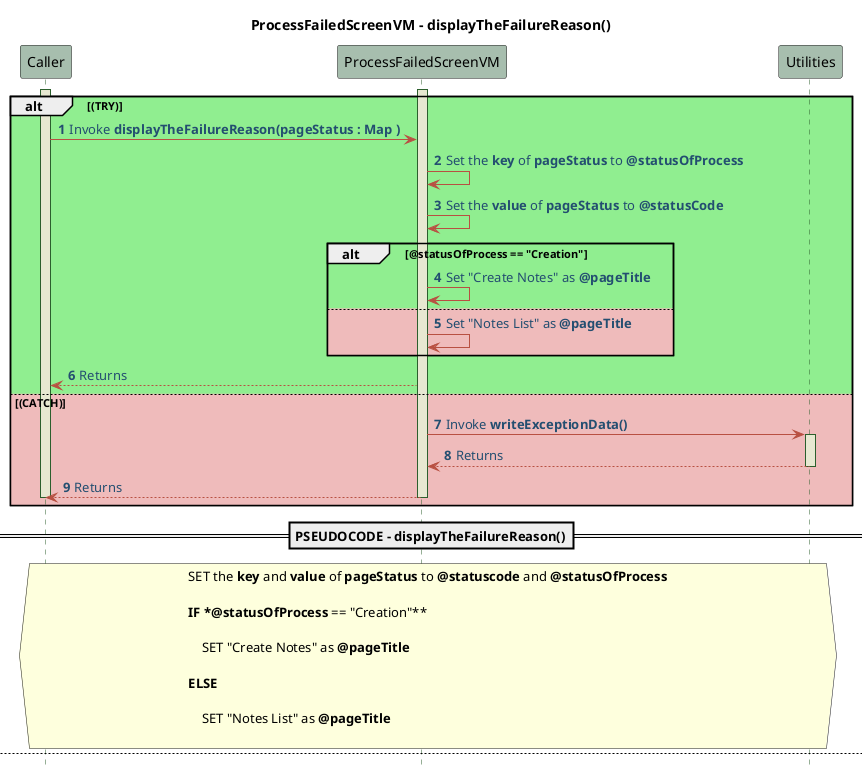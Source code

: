 @startuml ProcessFailedScreenVM - sequence - Pseudo 
!define POSITIVERESPONSE 90EE90

!define NEGATIVEERESPONSE EFBBBB

!define NUETRALRESPONSE F2DC79

skinparam sequence{
    ParticipantBackgroundColor #A7BEAE

    LifeLineBackgroundColor #E7E8D1

    LifeLineBorderColor #2C5F2D

    ActorBackgroundColor #FC766AFF

    ActorBorderColor #FC766AFF

    ArrowColor #B85042

    ArrowFontColor #234E70

}

title ProcessFailedScreenVM - displayTheFailureReason() 
autonumber 1
hide footbox 
activate Caller 
activate ProcessFailedScreenVM 
alt #POSITIVERESPONSE (TRY)
Caller -> ProcessFailedScreenVM : Invoke **displayTheFailureReason(pageStatus : Map )**
ProcessFailedScreenVM -> ProcessFailedScreenVM : Set the **key** of **pageStatus** to **@statusOfProcess**
ProcessFailedScreenVM -> ProcessFailedScreenVM : Set the **value** of **pageStatus** to **@statusCode**
alt #POSITIVERESPONSE **@statusOfProcess** == "Creation"
    ProcessFailedScreenVM -> ProcessFailedScreenVM : Set "Create Notes" as **@pageTitle**
Else #NEGATIVEERESPONSE
    ProcessFailedScreenVM -> ProcessFailedScreenVM : Set "Notes List" as **@pageTitle**
end 
ProcessFailedScreenVM --> Caller : Returns 
else #NEGATIVEERESPONSE (CATCH)
ProcessFailedScreenVM -> Utilities : Invoke **writeExceptionData()**
activate Utilities 
Utilities --> ProcessFailedScreenVM : Returns 
deactivate Utilities
ProcessFailedScreenVM --> Caller : Returns
deactivate Caller 
deactivate ProcessFailedScreenVM 
end 

==PSEUDOCODE - displayTheFailureReason()==
hnote across 
    SET the **key** and **value** of **pageStatus** to **@statuscode** and **@statusOfProcess**

    **IF *@statusOfProcess** == "Creation"**

        SET "Create Notes" as **@pageTitle**

    **ELSE**
    
        SET "Notes List" as **@pageTitle**

end hnote 


newpage ProcessFailedScreenVM - navigateToHomeScreen()
autonumber 1
hide footbox 
Caller -> ProcessFailedScreenVM : Invoke **navigateToHomeScreen()**
activate Caller 
activate ProcessFailedScreenVM
alt #POSITIVERESPONSE (TRY)
ProcessFailedScreenVM -> ProcessFailedScreenVM : Push the **HomeScreen.config** to the **navigationStream** 
ProcessFailedScreenVM --> Caller : Returns
else #NEGATIVEERESPONSE (CATCH)
ProcessFailedScreenVM -> Utilities : Invoke **writeExceptionData()**
activate Utilities 
Utilities --> ProcessFailedScreenVM : Returns 
deactivate Utilities
ProcessFailedScreenVM --> Caller : Returns
deactivate Caller 
deactivate ProcessFailedScreenVM
end 

==PSEUDOCODE - navigateToHomeScreen()==
hnote across 
    **TRY**

        PUSH the **HomeScreen.pageconfig** as config in navigation stream
        
    **CATCH** 

        INVOKE **writeExceptionData()**
end hnote 
@enduml 